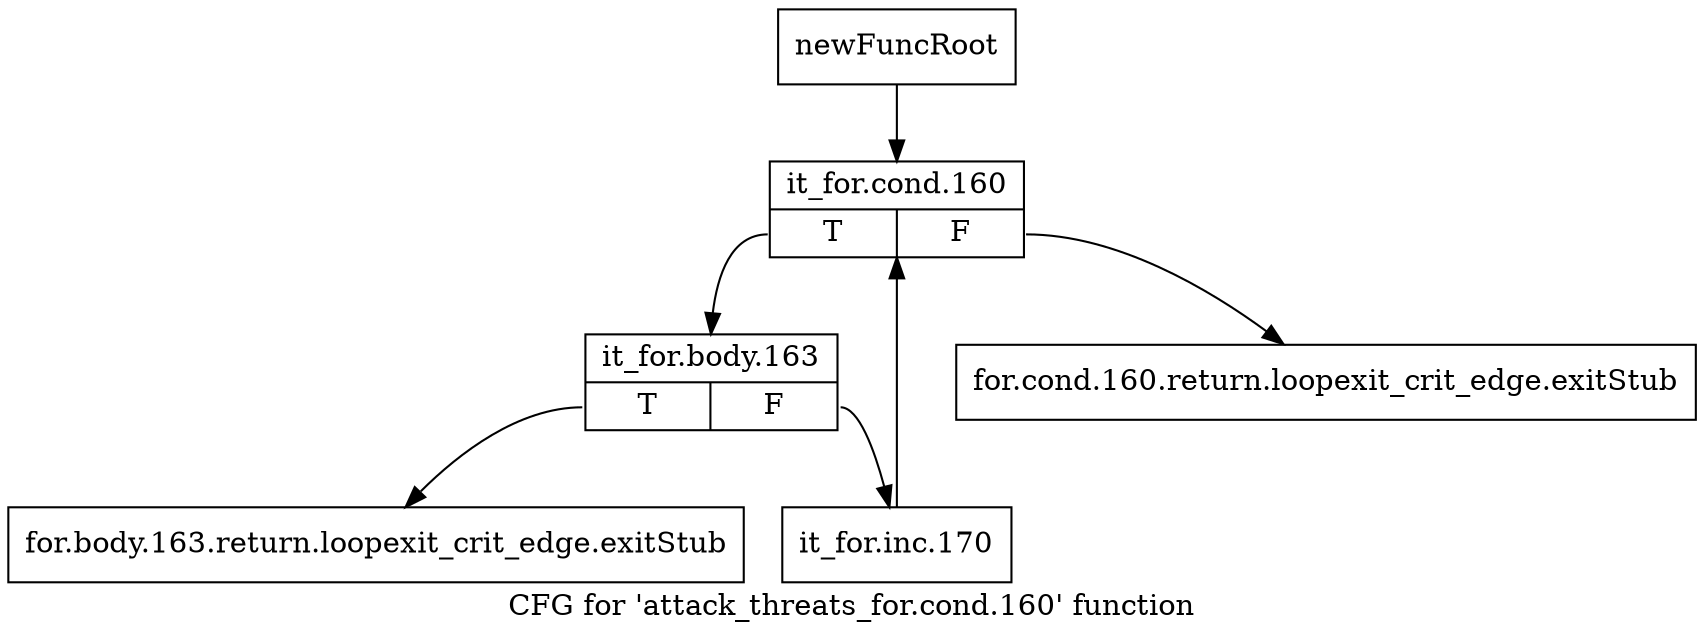 digraph "CFG for 'attack_threats_for.cond.160' function" {
	label="CFG for 'attack_threats_for.cond.160' function";

	Node0x43d6590 [shape=record,label="{newFuncRoot}"];
	Node0x43d6590 -> Node0x43d6680;
	Node0x43d65e0 [shape=record,label="{for.cond.160.return.loopexit_crit_edge.exitStub}"];
	Node0x43d6630 [shape=record,label="{for.body.163.return.loopexit_crit_edge.exitStub}"];
	Node0x43d6680 [shape=record,label="{it_for.cond.160|{<s0>T|<s1>F}}"];
	Node0x43d6680:s0 -> Node0x43d66d0;
	Node0x43d6680:s1 -> Node0x43d65e0;
	Node0x43d66d0 [shape=record,label="{it_for.body.163|{<s0>T|<s1>F}}"];
	Node0x43d66d0:s0 -> Node0x43d6630;
	Node0x43d66d0:s1 -> Node0x43d6720;
	Node0x43d6720 [shape=record,label="{it_for.inc.170}"];
	Node0x43d6720 -> Node0x43d6680;
}
